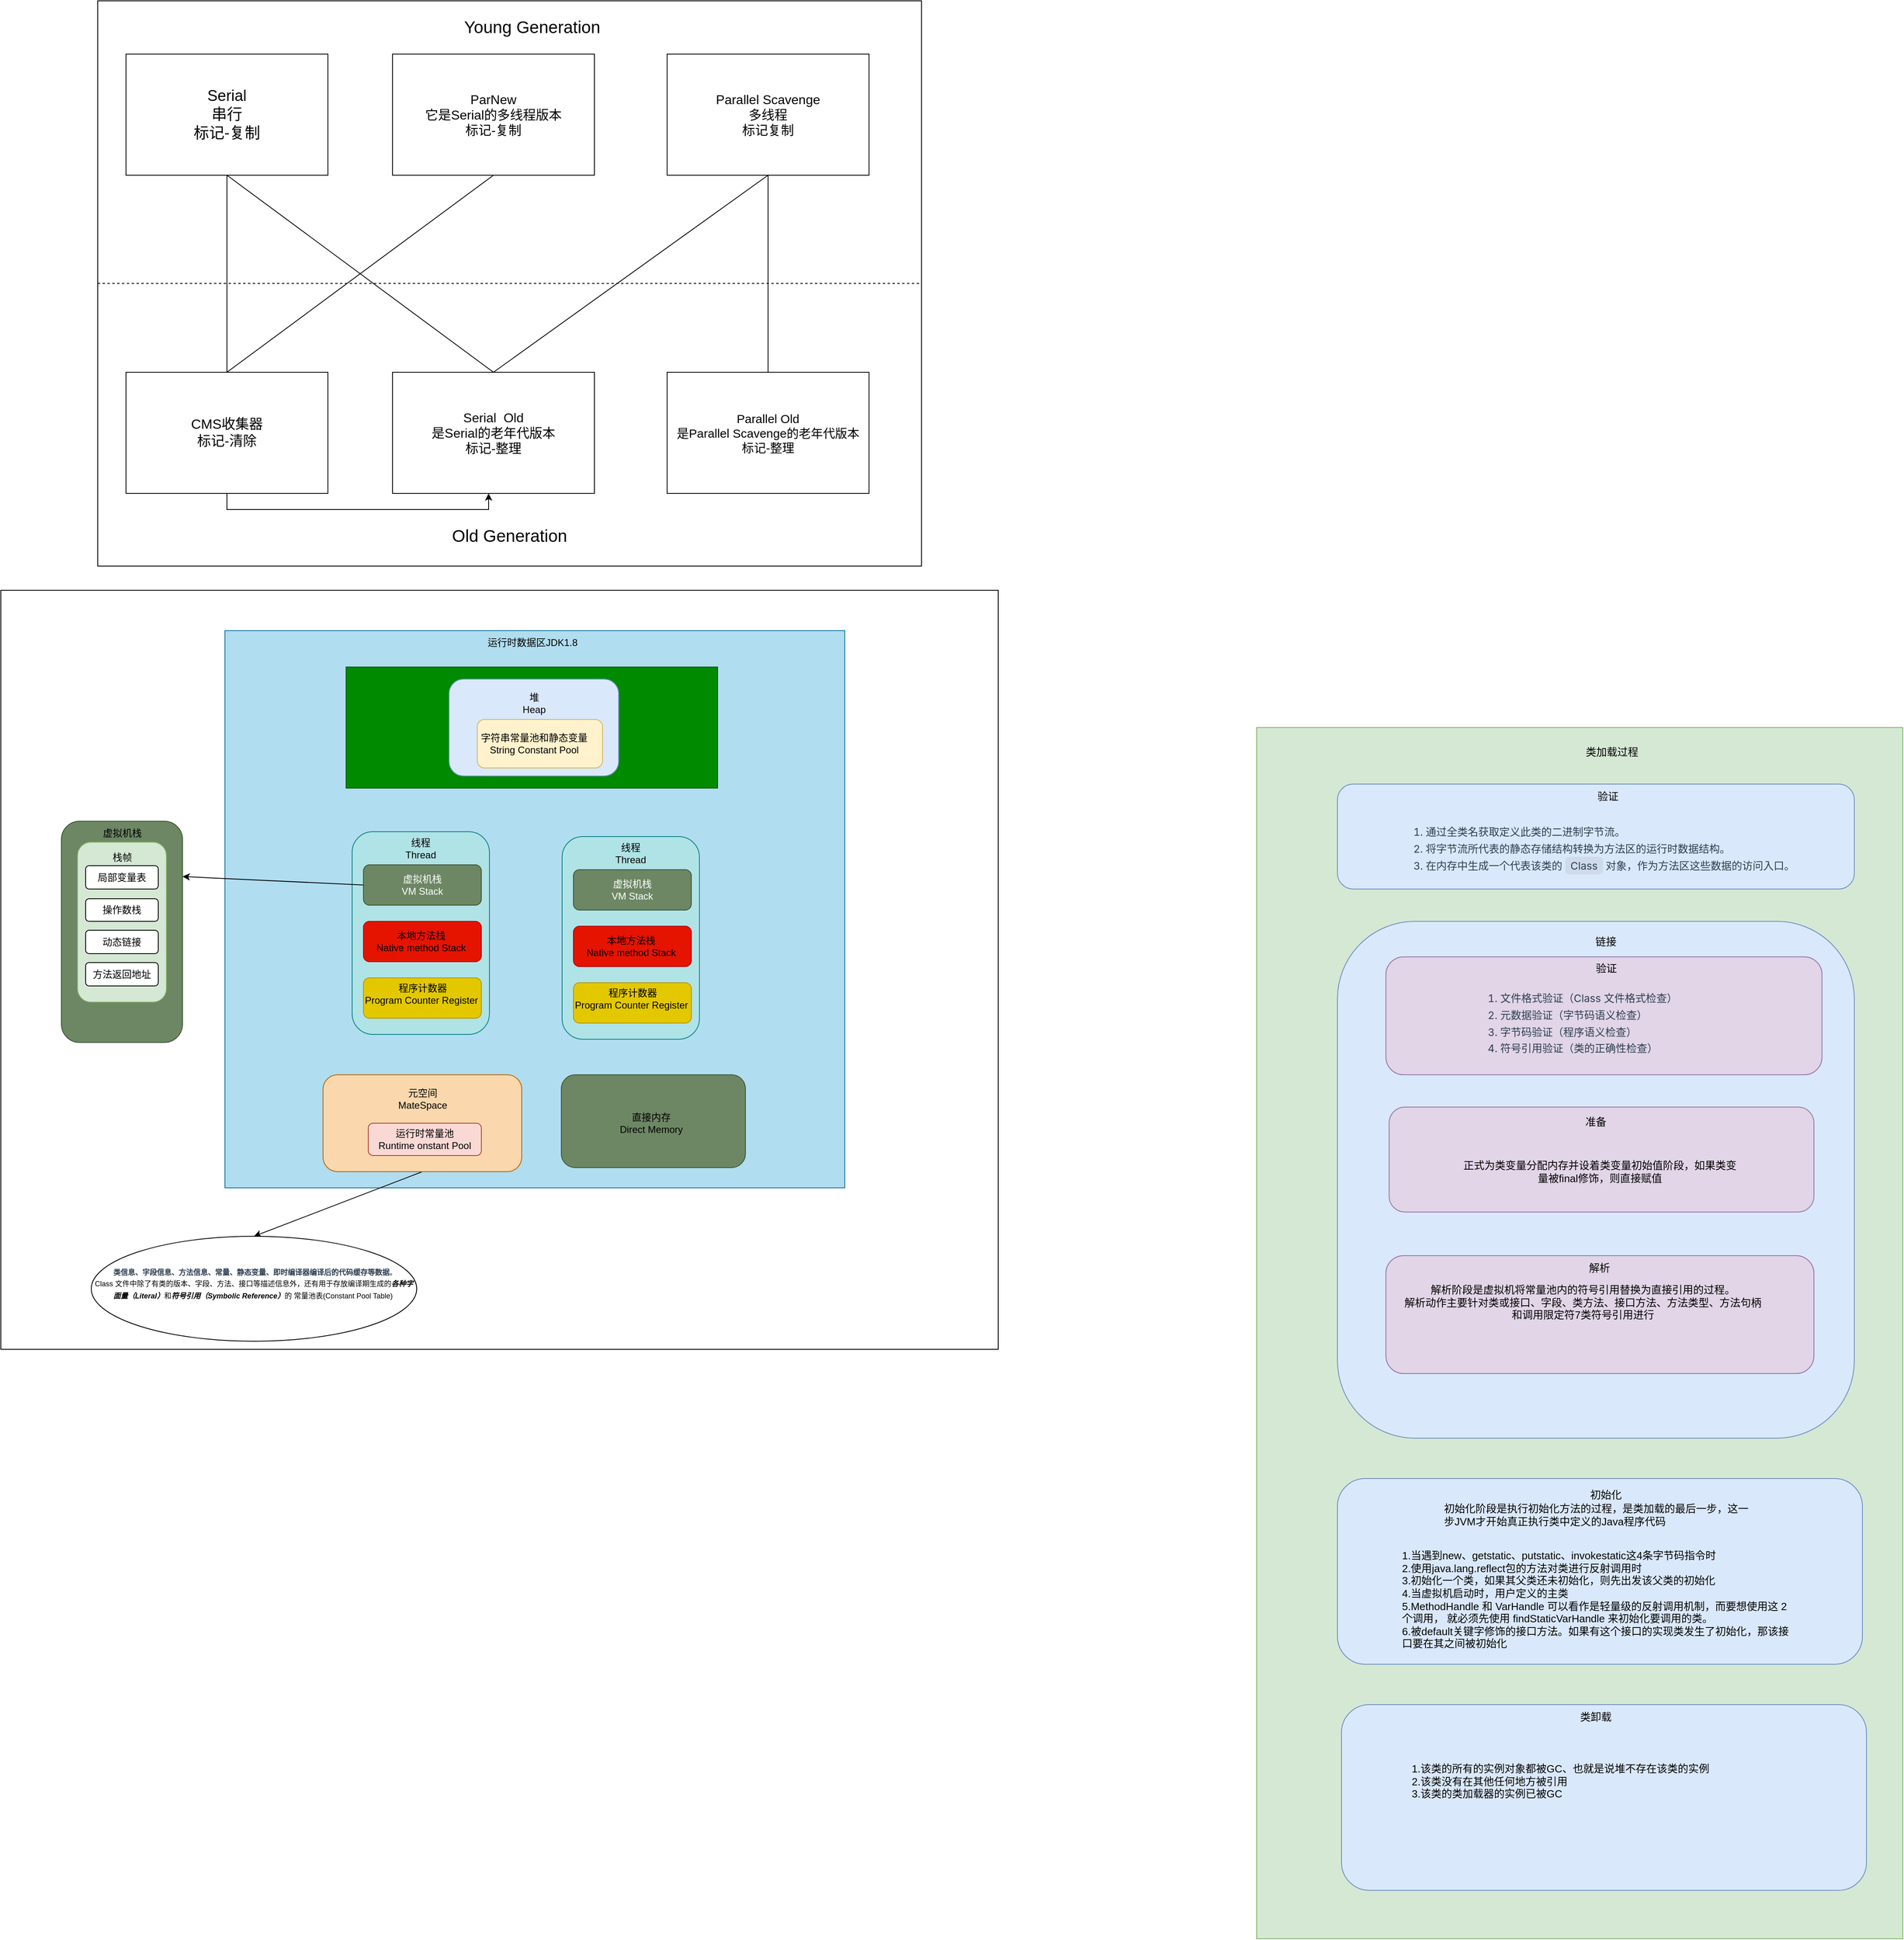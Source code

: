 <mxfile version="21.2.9" type="github">
  <diagram name="第 1 页" id="_tdODql-RHOwF0bnwexH">
    <mxGraphModel dx="1907" dy="758" grid="1" gridSize="10" guides="1" tooltips="1" connect="1" arrows="1" fold="1" page="1" pageScale="1" pageWidth="827" pageHeight="1169" math="0" shadow="0">
      <root>
        <mxCell id="0" />
        <mxCell id="1" parent="0" />
        <mxCell id="1udKDLczhn83nqekfiIC-46" value="" style="rounded=0;whiteSpace=wrap;html=1;" parent="1" vertex="1">
          <mxGeometry x="-95" y="870" width="1235" height="940" as="geometry" />
        </mxCell>
        <mxCell id="6Xqe4w2kYzw0qAbWdILb-1" value="" style="rounded=0;whiteSpace=wrap;html=1;" parent="1" vertex="1">
          <mxGeometry x="25" y="140" width="1020" height="700" as="geometry" />
        </mxCell>
        <mxCell id="6Xqe4w2kYzw0qAbWdILb-2" value="" style="endArrow=none;html=1;rounded=0;exitX=0;exitY=0.5;exitDx=0;exitDy=0;entryX=1;entryY=0.5;entryDx=0;entryDy=0;dashed=1;" parent="1" source="6Xqe4w2kYzw0qAbWdILb-1" target="6Xqe4w2kYzw0qAbWdILb-1" edge="1">
          <mxGeometry width="50" height="50" relative="1" as="geometry">
            <mxPoint x="390" y="450" as="sourcePoint" />
            <mxPoint x="440" y="400" as="targetPoint" />
          </mxGeometry>
        </mxCell>
        <mxCell id="6Xqe4w2kYzw0qAbWdILb-25" style="rounded=0;orthogonalLoop=1;jettySize=auto;html=1;exitX=0.5;exitY=1;exitDx=0;exitDy=0;entryX=0.5;entryY=0;entryDx=0;entryDy=0;strokeColor=default;endArrow=none;endFill=0;" parent="1" source="6Xqe4w2kYzw0qAbWdILb-3" target="6Xqe4w2kYzw0qAbWdILb-8" edge="1">
          <mxGeometry relative="1" as="geometry" />
        </mxCell>
        <mxCell id="6Xqe4w2kYzw0qAbWdILb-26" style="rounded=0;orthogonalLoop=1;jettySize=auto;html=1;exitX=0.5;exitY=1;exitDx=0;exitDy=0;entryX=0.5;entryY=0;entryDx=0;entryDy=0;endArrow=none;endFill=0;" parent="1" source="6Xqe4w2kYzw0qAbWdILb-3" target="6Xqe4w2kYzw0qAbWdILb-6" edge="1">
          <mxGeometry relative="1" as="geometry" />
        </mxCell>
        <mxCell id="6Xqe4w2kYzw0qAbWdILb-3" value="&lt;font style=&quot;font-size: 19px;&quot;&gt;Serial&lt;br&gt;串行&lt;br&gt;标记-复制&lt;br&gt;&lt;/font&gt;" style="rounded=0;whiteSpace=wrap;html=1;flipV=1;flipH=1;" parent="1" vertex="1">
          <mxGeometry x="60" y="206" width="250" height="150" as="geometry" />
        </mxCell>
        <mxCell id="6Xqe4w2kYzw0qAbWdILb-27" style="rounded=0;orthogonalLoop=1;jettySize=auto;html=1;exitX=0.5;exitY=1;exitDx=0;exitDy=0;entryX=0.5;entryY=0;entryDx=0;entryDy=0;endArrow=none;endFill=0;" parent="1" source="6Xqe4w2kYzw0qAbWdILb-4" target="6Xqe4w2kYzw0qAbWdILb-8" edge="1">
          <mxGeometry relative="1" as="geometry" />
        </mxCell>
        <mxCell id="6Xqe4w2kYzw0qAbWdILb-4" value="&lt;font style=&quot;font-size: 16px;&quot;&gt;ParNew&lt;br&gt;它是Serial的多线程版本&lt;br&gt;标记-复制&lt;/font&gt;" style="rounded=0;whiteSpace=wrap;html=1;flipV=1;flipH=1;" parent="1" vertex="1">
          <mxGeometry x="390" y="206" width="250" height="150" as="geometry" />
        </mxCell>
        <mxCell id="6Xqe4w2kYzw0qAbWdILb-28" style="rounded=0;orthogonalLoop=1;jettySize=auto;html=1;exitX=0.5;exitY=1;exitDx=0;exitDy=0;entryX=0.5;entryY=0;entryDx=0;entryDy=0;endArrow=none;endFill=0;" parent="1" source="6Xqe4w2kYzw0qAbWdILb-5" target="6Xqe4w2kYzw0qAbWdILb-6" edge="1">
          <mxGeometry relative="1" as="geometry" />
        </mxCell>
        <mxCell id="6Xqe4w2kYzw0qAbWdILb-29" style="edgeStyle=orthogonalEdgeStyle;rounded=0;orthogonalLoop=1;jettySize=auto;html=1;exitX=0.5;exitY=1;exitDx=0;exitDy=0;endArrow=none;endFill=0;" parent="1" source="6Xqe4w2kYzw0qAbWdILb-5" target="6Xqe4w2kYzw0qAbWdILb-7" edge="1">
          <mxGeometry relative="1" as="geometry" />
        </mxCell>
        <mxCell id="6Xqe4w2kYzw0qAbWdILb-5" value="&lt;font style=&quot;font-size: 16px;&quot;&gt;Parallel Scavenge&lt;br&gt;多线程&lt;br&gt;标记复制&lt;/font&gt;" style="rounded=0;whiteSpace=wrap;html=1;flipV=1;flipH=1;" parent="1" vertex="1">
          <mxGeometry x="730" y="206" width="250" height="150" as="geometry" />
        </mxCell>
        <mxCell id="6Xqe4w2kYzw0qAbWdILb-6" value="&lt;font style=&quot;font-size: 16px;&quot;&gt;Serial &amp;nbsp;Old&lt;br&gt;是Serial的老年代版本&lt;br&gt;标记-整理&lt;/font&gt;" style="rounded=0;whiteSpace=wrap;html=1;flipH=1;flipV=1;" parent="1" vertex="1">
          <mxGeometry x="390" y="600" width="250" height="150" as="geometry" />
        </mxCell>
        <mxCell id="6Xqe4w2kYzw0qAbWdILb-7" value="&lt;font style=&quot;font-size: 15px;&quot;&gt;Parallel Old&lt;br&gt;是Parallel Scavenge的老年代版本&lt;br&gt;标记-整理&lt;br&gt;&lt;/font&gt;" style="rounded=0;whiteSpace=wrap;html=1;flipH=1;flipV=1;" parent="1" vertex="1">
          <mxGeometry x="730" y="600" width="250" height="150" as="geometry" />
        </mxCell>
        <mxCell id="6Xqe4w2kYzw0qAbWdILb-30" style="edgeStyle=orthogonalEdgeStyle;rounded=0;orthogonalLoop=1;jettySize=auto;html=1;exitX=0.5;exitY=1;exitDx=0;exitDy=0;entryX=0.524;entryY=0;entryDx=0;entryDy=0;entryPerimeter=0;" parent="1" source="6Xqe4w2kYzw0qAbWdILb-8" target="6Xqe4w2kYzw0qAbWdILb-6" edge="1">
          <mxGeometry relative="1" as="geometry" />
        </mxCell>
        <mxCell id="6Xqe4w2kYzw0qAbWdILb-8" value="&lt;font style=&quot;font-size: 17px;&quot;&gt;CMS收集器&lt;br&gt;标记-清除&lt;br&gt;&lt;/font&gt;" style="rounded=0;whiteSpace=wrap;html=1;flipH=1;flipV=1;" parent="1" vertex="1">
          <mxGeometry x="60" y="600" width="250" height="150" as="geometry" />
        </mxCell>
        <mxCell id="6Xqe4w2kYzw0qAbWdILb-32" value="&lt;font style=&quot;font-size: 21px;&quot;&gt;Young Generation&lt;/font&gt;" style="rounded=0;whiteSpace=wrap;html=1;strokeWidth=1;strokeColor=#ffffff;" parent="1" vertex="1">
          <mxGeometry x="420" y="150" width="286" height="44" as="geometry" />
        </mxCell>
        <mxCell id="6Xqe4w2kYzw0qAbWdILb-33" value="&lt;font style=&quot;font-size: 21px;&quot;&gt;Old Generation&lt;/font&gt;" style="rounded=0;whiteSpace=wrap;html=1;strokeWidth=1;strokeColor=#ffffff;" parent="1" vertex="1">
          <mxGeometry x="392" y="780" width="286" height="44" as="geometry" />
        </mxCell>
        <mxCell id="1udKDLczhn83nqekfiIC-1" value="" style="rounded=0;whiteSpace=wrap;html=1;fillColor=#b1ddf0;strokeColor=#10739e;" parent="1" vertex="1">
          <mxGeometry x="182.5" y="920" width="767.5" height="690" as="geometry" />
        </mxCell>
        <mxCell id="1udKDLczhn83nqekfiIC-2" value="" style="rounded=0;whiteSpace=wrap;html=1;fillColor=#008a00;fontColor=#ffffff;strokeColor=#005700;" parent="1" vertex="1">
          <mxGeometry x="332.5" y="965" width="460" height="150" as="geometry" />
        </mxCell>
        <mxCell id="1udKDLczhn83nqekfiIC-3" value="运行时数据区JDK1.8" style="text;html=1;align=center;verticalAlign=middle;resizable=0;points=[];autosize=1;strokeColor=none;fillColor=none;" parent="1" vertex="1">
          <mxGeometry x="498" y="920" width="130" height="30" as="geometry" />
        </mxCell>
        <mxCell id="1udKDLczhn83nqekfiIC-5" value="" style="rounded=1;whiteSpace=wrap;html=1;fillColor=#dae8fc;strokeColor=#6c8ebf;" parent="1" vertex="1">
          <mxGeometry x="460" y="980" width="210" height="120" as="geometry" />
        </mxCell>
        <mxCell id="1udKDLczhn83nqekfiIC-4" value="堆&lt;br&gt;Heap" style="text;html=1;align=center;verticalAlign=middle;resizable=0;points=[];autosize=1;strokeColor=none;fillColor=none;" parent="1" vertex="1">
          <mxGeometry x="540" y="990" width="50" height="40" as="geometry" />
        </mxCell>
        <mxCell id="1udKDLczhn83nqekfiIC-8" value="" style="rounded=1;whiteSpace=wrap;html=1;fillColor=#fff2cc;strokeColor=#d6b656;" parent="1" vertex="1">
          <mxGeometry x="495" y="1030" width="155" height="60" as="geometry" />
        </mxCell>
        <mxCell id="1udKDLczhn83nqekfiIC-9" value="字符串常量池和静态变量&lt;br&gt;String Constant Pool" style="text;html=1;align=center;verticalAlign=middle;resizable=0;points=[];autosize=1;strokeColor=none;fillColor=none;" parent="1" vertex="1">
          <mxGeometry x="485" y="1040" width="160" height="40" as="geometry" />
        </mxCell>
        <mxCell id="1udKDLczhn83nqekfiIC-10" value="" style="rounded=1;whiteSpace=wrap;html=1;fillColor=#b0e3e6;strokeColor=#0e8088;" parent="1" vertex="1">
          <mxGeometry x="340" y="1169" width="170" height="251" as="geometry" />
        </mxCell>
        <mxCell id="1udKDLczhn83nqekfiIC-11" value="线程&lt;br&gt;Thread" style="text;html=1;strokeColor=none;fillColor=none;align=center;verticalAlign=middle;whiteSpace=wrap;rounded=0;" parent="1" vertex="1">
          <mxGeometry x="395" y="1175" width="60" height="30" as="geometry" />
        </mxCell>
        <mxCell id="1udKDLczhn83nqekfiIC-38" style="rounded=0;orthogonalLoop=1;jettySize=auto;html=1;exitX=0;exitY=0.5;exitDx=0;exitDy=0;entryX=1;entryY=0.25;entryDx=0;entryDy=0;" parent="1" source="1udKDLczhn83nqekfiIC-12" target="1udKDLczhn83nqekfiIC-30" edge="1">
          <mxGeometry relative="1" as="geometry" />
        </mxCell>
        <mxCell id="1udKDLczhn83nqekfiIC-12" value="虚拟机栈&lt;br&gt;VM Stack" style="rounded=1;whiteSpace=wrap;html=1;fillColor=#6d8764;fontColor=#ffffff;strokeColor=#3A5431;" parent="1" vertex="1">
          <mxGeometry x="354" y="1210" width="146" height="50" as="geometry" />
        </mxCell>
        <mxCell id="1udKDLczhn83nqekfiIC-13" value="" style="rounded=1;whiteSpace=wrap;html=1;fillColor=#e51400;fontColor=#ffffff;strokeColor=#B20000;" parent="1" vertex="1">
          <mxGeometry x="354" y="1280" width="146" height="50" as="geometry" />
        </mxCell>
        <mxCell id="1udKDLczhn83nqekfiIC-14" value="本地方法栈&lt;br&gt;Native method Stack" style="text;html=1;align=center;verticalAlign=middle;resizable=0;points=[];autosize=1;strokeColor=none;fillColor=none;" parent="1" vertex="1">
          <mxGeometry x="360" y="1285" width="130" height="40" as="geometry" />
        </mxCell>
        <mxCell id="1udKDLczhn83nqekfiIC-15" value="" style="rounded=1;whiteSpace=wrap;html=1;fillColor=#e3c800;fontColor=#000000;strokeColor=#B09500;" parent="1" vertex="1">
          <mxGeometry x="354" y="1350" width="146" height="50" as="geometry" />
        </mxCell>
        <mxCell id="1udKDLczhn83nqekfiIC-16" value="程序计数器&lt;br&gt;Program Counter Register&amp;nbsp;" style="text;html=1;align=center;verticalAlign=middle;resizable=0;points=[];autosize=1;strokeColor=none;fillColor=none;" parent="1" vertex="1">
          <mxGeometry x="342" y="1350" width="170" height="40" as="geometry" />
        </mxCell>
        <mxCell id="1udKDLczhn83nqekfiIC-18" value="" style="rounded=1;whiteSpace=wrap;html=1;fillColor=#b0e3e6;strokeColor=#0e8088;" parent="1" vertex="1">
          <mxGeometry x="600" y="1175" width="170" height="251" as="geometry" />
        </mxCell>
        <mxCell id="1udKDLczhn83nqekfiIC-19" value="线程&lt;br&gt;Thread" style="text;html=1;strokeColor=none;fillColor=none;align=center;verticalAlign=middle;whiteSpace=wrap;rounded=0;" parent="1" vertex="1">
          <mxGeometry x="655" y="1181" width="60" height="30" as="geometry" />
        </mxCell>
        <mxCell id="1udKDLczhn83nqekfiIC-20" value="虚拟机栈&lt;br&gt;VM Stack" style="rounded=1;whiteSpace=wrap;html=1;fillColor=#6d8764;fontColor=#ffffff;strokeColor=#3A5431;" parent="1" vertex="1">
          <mxGeometry x="614" y="1216" width="146" height="50" as="geometry" />
        </mxCell>
        <mxCell id="1udKDLczhn83nqekfiIC-21" value="" style="rounded=1;whiteSpace=wrap;html=1;fillColor=#e51400;fontColor=#ffffff;strokeColor=#B20000;" parent="1" vertex="1">
          <mxGeometry x="614" y="1286" width="146" height="50" as="geometry" />
        </mxCell>
        <mxCell id="1udKDLczhn83nqekfiIC-22" value="本地方法栈&lt;br&gt;Native method Stack" style="text;html=1;align=center;verticalAlign=middle;resizable=0;points=[];autosize=1;strokeColor=none;fillColor=none;" parent="1" vertex="1">
          <mxGeometry x="620" y="1291" width="130" height="40" as="geometry" />
        </mxCell>
        <mxCell id="1udKDLczhn83nqekfiIC-23" value="" style="rounded=1;whiteSpace=wrap;html=1;fillColor=#e3c800;fontColor=#000000;strokeColor=#B09500;" parent="1" vertex="1">
          <mxGeometry x="614" y="1356" width="146" height="50" as="geometry" />
        </mxCell>
        <mxCell id="1udKDLczhn83nqekfiIC-24" value="程序计数器&lt;br&gt;Program Counter Register&amp;nbsp;" style="text;html=1;align=center;verticalAlign=middle;resizable=0;points=[];autosize=1;strokeColor=none;fillColor=none;" parent="1" vertex="1">
          <mxGeometry x="602" y="1356" width="170" height="40" as="geometry" />
        </mxCell>
        <mxCell id="1udKDLczhn83nqekfiIC-45" style="rounded=0;orthogonalLoop=1;jettySize=auto;html=1;exitX=0.5;exitY=1;exitDx=0;exitDy=0;entryX=0.5;entryY=0;entryDx=0;entryDy=0;" parent="1" source="1udKDLczhn83nqekfiIC-25" target="1udKDLczhn83nqekfiIC-43" edge="1">
          <mxGeometry relative="1" as="geometry" />
        </mxCell>
        <mxCell id="1udKDLczhn83nqekfiIC-25" value="" style="rounded=1;whiteSpace=wrap;html=1;fillColor=#fad7ac;strokeColor=#b46504;" parent="1" vertex="1">
          <mxGeometry x="304" y="1470" width="246" height="120" as="geometry" />
        </mxCell>
        <mxCell id="1udKDLczhn83nqekfiIC-26" value="元空间&lt;br&gt;MateSpace" style="text;html=1;align=center;verticalAlign=middle;resizable=0;points=[];autosize=1;strokeColor=none;fillColor=none;" parent="1" vertex="1">
          <mxGeometry x="387" y="1480" width="80" height="40" as="geometry" />
        </mxCell>
        <mxCell id="1udKDLczhn83nqekfiIC-27" value="运行时常量池&lt;br&gt;Runtime onstant Pool" style="rounded=1;whiteSpace=wrap;html=1;fillColor=#fad9d5;strokeColor=#ae4132;" parent="1" vertex="1">
          <mxGeometry x="360" y="1530" width="140" height="40" as="geometry" />
        </mxCell>
        <mxCell id="1udKDLczhn83nqekfiIC-28" value="" style="rounded=1;whiteSpace=wrap;html=1;fillColor=#6d8764;fontColor=#ffffff;strokeColor=#3A5431;" parent="1" vertex="1">
          <mxGeometry x="599" y="1470" width="228" height="115" as="geometry" />
        </mxCell>
        <mxCell id="1udKDLczhn83nqekfiIC-29" value="直接内存&lt;br&gt;Direct Memory" style="text;html=1;align=center;verticalAlign=middle;resizable=0;points=[];autosize=1;strokeColor=none;fillColor=none;" parent="1" vertex="1">
          <mxGeometry x="660" y="1510" width="100" height="40" as="geometry" />
        </mxCell>
        <mxCell id="1udKDLczhn83nqekfiIC-30" value="" style="rounded=1;whiteSpace=wrap;html=1;fillColor=#6D8764;fontColor=#ffffff;strokeColor=#3A5431;" parent="1" vertex="1">
          <mxGeometry x="-20" y="1156" width="150" height="274" as="geometry" />
        </mxCell>
        <mxCell id="1udKDLczhn83nqekfiIC-31" value="虚拟机栈" style="text;html=1;align=center;verticalAlign=middle;resizable=0;points=[];autosize=1;strokeColor=none;fillColor=none;" parent="1" vertex="1">
          <mxGeometry x="20" y="1156" width="70" height="30" as="geometry" />
        </mxCell>
        <mxCell id="1udKDLczhn83nqekfiIC-32" value="" style="rounded=1;whiteSpace=wrap;html=1;fillColor=#d5e8d4;strokeColor=#82b366;" parent="1" vertex="1">
          <mxGeometry y="1182" width="110" height="198" as="geometry" />
        </mxCell>
        <mxCell id="1udKDLczhn83nqekfiIC-33" value="栈帧" style="text;html=1;align=center;verticalAlign=middle;resizable=0;points=[];autosize=1;strokeColor=none;fillColor=none;" parent="1" vertex="1">
          <mxGeometry x="30" y="1186" width="50" height="30" as="geometry" />
        </mxCell>
        <mxCell id="1udKDLczhn83nqekfiIC-34" value="局部变量表" style="rounded=1;whiteSpace=wrap;html=1;" parent="1" vertex="1">
          <mxGeometry x="10" y="1211" width="90" height="29" as="geometry" />
        </mxCell>
        <mxCell id="1udKDLczhn83nqekfiIC-35" value="操作数栈" style="rounded=1;whiteSpace=wrap;html=1;" parent="1" vertex="1">
          <mxGeometry x="10" y="1252" width="90" height="28" as="geometry" />
        </mxCell>
        <mxCell id="1udKDLczhn83nqekfiIC-36" value="动态链接" style="rounded=1;whiteSpace=wrap;html=1;" parent="1" vertex="1">
          <mxGeometry x="10" y="1291" width="90" height="29" as="geometry" />
        </mxCell>
        <mxCell id="1udKDLczhn83nqekfiIC-37" value="方法返回地址" style="rounded=1;whiteSpace=wrap;html=1;" parent="1" vertex="1">
          <mxGeometry x="10" y="1331" width="90" height="29" as="geometry" />
        </mxCell>
        <mxCell id="1udKDLczhn83nqekfiIC-43" value="&lt;font style=&quot;font-size: 9px;&quot;&gt;&amp;nbsp;&lt;span style=&quot;font-weight: 600; caret-color: rgb(44, 62, 80); color: rgb(44, 62, 80); font-family: -apple-system, BlinkMacSystemFont, &amp;quot;Segoe UI&amp;quot;, Roboto, Oxygen, Ubuntu, Cantarell, &amp;quot;Fira Sans&amp;quot;, &amp;quot;Droid Sans&amp;quot;, &amp;quot;Helvetica Neue&amp;quot;, STHeiti, &amp;quot;Microsoft YaHei&amp;quot;, SimSun, sans-serif; text-align: justify;&quot;&gt;类信息、字段信息、方法信息、常量、静态变量、即时编译器编译后的代码缓存等数据&lt;/span&gt;。&lt;br&gt;Class 文件中除了有类的版本、字段、方法、接口等描述信息外，还有用于存放编译期生成的&lt;b&gt;&lt;i&gt;各种字面量（Literal）&lt;/i&gt;&lt;/b&gt;和&lt;b&gt;&lt;i&gt;符号引用（Symbolic Reference）&lt;/i&gt;&lt;/b&gt;的 常量池表(Constant Pool Table)&amp;nbsp;&lt;br&gt;&lt;span style=&quot;caret-color: rgb(44, 62, 80); color: rgb(44, 62, 80); font-family: -apple-system, BlinkMacSystemFont, &amp;quot;Segoe UI&amp;quot;, Roboto, Oxygen, Ubuntu, Cantarell, &amp;quot;Fira Sans&amp;quot;, &amp;quot;Droid Sans&amp;quot;, &amp;quot;Helvetica Neue&amp;quot;, STHeiti, &amp;quot;Microsoft YaHei&amp;quot;, SimSun, sans-serif; text-align: justify; background-color: rgb(255, 255, 255);&quot;&gt;&lt;br&gt;&lt;/span&gt;&lt;/font&gt;" style="ellipse;whiteSpace=wrap;html=1;" parent="1" vertex="1">
          <mxGeometry x="17" y="1670" width="403" height="130" as="geometry" />
        </mxCell>
        <mxCell id="WcxZRaSRwMAs-RTfd-xi-1" value="" style="rounded=0;whiteSpace=wrap;html=1;fillColor=#d5e8d4;strokeColor=#82b366;fontSize=13;" vertex="1" parent="1">
          <mxGeometry x="1460" y="1040" width="800" height="1500" as="geometry" />
        </mxCell>
        <mxCell id="WcxZRaSRwMAs-RTfd-xi-4" value="" style="rounded=1;whiteSpace=wrap;html=1;fillColor=#dae8fc;strokeColor=#6c8ebf;fontSize=13;" vertex="1" parent="1">
          <mxGeometry x="1560" y="1110" width="640" height="130" as="geometry" />
        </mxCell>
        <mxCell id="WcxZRaSRwMAs-RTfd-xi-5" value="&lt;font style=&quot;font-size: 13px;&quot;&gt;验证&lt;/font&gt;" style="text;html=1;strokeColor=none;fillColor=none;align=center;verticalAlign=middle;whiteSpace=wrap;rounded=0;fontSize=13;" vertex="1" parent="1">
          <mxGeometry x="1850" y="1109" width="90" height="31" as="geometry" />
        </mxCell>
        <mxCell id="WcxZRaSRwMAs-RTfd-xi-6" value="&lt;font style=&quot;font-size: 13px;&quot;&gt;类加载过程&lt;/font&gt;" style="text;html=1;strokeColor=none;fillColor=none;align=center;verticalAlign=middle;whiteSpace=wrap;rounded=0;fontSize=13;" vertex="1" parent="1">
          <mxGeometry x="1830" y="1050" width="140" height="40" as="geometry" />
        </mxCell>
        <mxCell id="WcxZRaSRwMAs-RTfd-xi-7" value="" style="rounded=1;whiteSpace=wrap;html=1;fillColor=#dae8fc;strokeColor=#6c8ebf;fontSize=13;" vertex="1" parent="1">
          <mxGeometry x="1560" y="1280" width="640" height="640" as="geometry" />
        </mxCell>
        <mxCell id="WcxZRaSRwMAs-RTfd-xi-9" value="&lt;font style=&quot;font-size: 13px;&quot;&gt;链接&lt;/font&gt;" style="text;html=1;strokeColor=none;fillColor=none;align=center;verticalAlign=middle;whiteSpace=wrap;rounded=0;fontSize=13;" vertex="1" parent="1">
          <mxGeometry x="1830" y="1285" width="125" height="39" as="geometry" />
        </mxCell>
        <mxCell id="WcxZRaSRwMAs-RTfd-xi-10" value="" style="rounded=1;whiteSpace=wrap;html=1;fillColor=#dae8fc;strokeColor=#6c8ebf;fontSize=13;" vertex="1" parent="1">
          <mxGeometry x="1560" y="1970" width="650" height="230" as="geometry" />
        </mxCell>
        <mxCell id="WcxZRaSRwMAs-RTfd-xi-11" value="&lt;font style=&quot;font-size: 13px;&quot;&gt;初始化&lt;/font&gt;" style="text;html=1;strokeColor=none;fillColor=none;align=center;verticalAlign=middle;whiteSpace=wrap;rounded=0;fontSize=13;" vertex="1" parent="1">
          <mxGeometry x="1843" y="1970" width="99" height="40" as="geometry" />
        </mxCell>
        <mxCell id="WcxZRaSRwMAs-RTfd-xi-12" value="&lt;ol style=&quot;font-size: 13px; text-align: start; line-height: 1.6; overflow-wrap: break-word; padding-inline-start: 1.2em; caret-color: rgb(44, 62, 80); color: rgb(44, 62, 80); font-family: -apple-system, BlinkMacSystemFont, &amp;quot;Segoe UI&amp;quot;, Roboto, Oxygen, Ubuntu, Cantarell, &amp;quot;Fira Sans&amp;quot;, &amp;quot;Droid Sans&amp;quot;, &amp;quot;Helvetica Neue&amp;quot;, STHeiti, &amp;quot;Microsoft YaHei&amp;quot;, SimSun, sans-serif;&quot;&gt;&lt;li style=&quot;font-size: 13px;&quot;&gt;通过全类名获取定义此类的二进制字节流。&lt;/li&gt;&lt;li style=&quot;font-size: 13px;&quot;&gt;将字节流所代表的静态存储结构转换为方法区的运行时数据结构。&lt;/li&gt;&lt;li style=&quot;font-size: 13px;&quot;&gt;在内存中生成一个代表该类的&amp;nbsp;&lt;code style=&quot;margin: 0px; padding: 0.2rem 0.4rem; border-top-left-radius: 5px; border-top-right-radius: 5px; border-bottom-right-radius: 5px; border-bottom-left-radius: 5px; background-color: rgba(127, 127, 127, 0.12); font-size: 13px; overflow-wrap: break-word; font-family: var(--font-family-mono); transition: background var(--color-transition),color var(--color-transition);&quot;&gt;Class&lt;/code&gt;&amp;nbsp;对象，作为方法区这些数据的访问入口。&lt;/li&gt;&lt;/ol&gt;" style="text;html=1;strokeColor=none;fillColor=none;align=center;verticalAlign=middle;whiteSpace=wrap;rounded=0;fontSize=13;" vertex="1" parent="1">
          <mxGeometry x="1600" y="1140" width="580" height="100" as="geometry" />
        </mxCell>
        <mxCell id="WcxZRaSRwMAs-RTfd-xi-13" value="" style="rounded=1;whiteSpace=wrap;html=1;fillColor=#e1d5e7;strokeColor=#9673a6;fontSize=13;" vertex="1" parent="1">
          <mxGeometry x="1620" y="1324" width="540" height="146" as="geometry" />
        </mxCell>
        <mxCell id="WcxZRaSRwMAs-RTfd-xi-14" value="&lt;font style=&quot;font-size: 13px;&quot;&gt;验证&lt;/font&gt;" style="text;html=1;strokeColor=none;fillColor=none;align=center;verticalAlign=middle;whiteSpace=wrap;rounded=0;fontSize=13;" vertex="1" parent="1">
          <mxGeometry x="1858.75" y="1326" width="67.5" height="24" as="geometry" />
        </mxCell>
        <mxCell id="WcxZRaSRwMAs-RTfd-xi-17" value="&lt;ol style=&quot;font-size: 13px; line-height: 1.6; overflow-wrap: break-word; padding-inline-start: 1.2em; caret-color: rgb(44, 62, 80); color: rgb(44, 62, 80); font-family: -apple-system, BlinkMacSystemFont, &amp;quot;Segoe UI&amp;quot;, Roboto, Oxygen, Ubuntu, Cantarell, &amp;quot;Fira Sans&amp;quot;, &amp;quot;Droid Sans&amp;quot;, &amp;quot;Helvetica Neue&amp;quot;, STHeiti, &amp;quot;Microsoft YaHei&amp;quot;, SimSun, sans-serif;&quot;&gt;&lt;li style=&quot;font-size: 13px;&quot;&gt;文件格式验证（Class 文件格式检查）&lt;/li&gt;&lt;li style=&quot;font-size: 13px;&quot;&gt;元数据验证（字节码语义检查）&lt;/li&gt;&lt;li style=&quot;font-size: 13px;&quot;&gt;字节码验证（程序语义检查）&lt;/li&gt;&lt;li style=&quot;font-size: 13px;&quot;&gt;符号引用验证（类的正确性检查）&lt;/li&gt;&lt;/ol&gt;" style="text;html=1;strokeColor=none;fillColor=none;align=left;verticalAlign=middle;whiteSpace=wrap;rounded=0;fontSize=13;" vertex="1" parent="1">
          <mxGeometry x="1744" y="1356" width="302" height="100" as="geometry" />
        </mxCell>
        <mxCell id="WcxZRaSRwMAs-RTfd-xi-18" value="" style="rounded=1;whiteSpace=wrap;html=1;fillColor=#e1d5e7;strokeColor=#9673a6;fontSize=13;" vertex="1" parent="1">
          <mxGeometry x="1624" y="1510" width="526" height="130" as="geometry" />
        </mxCell>
        <mxCell id="WcxZRaSRwMAs-RTfd-xi-20" value="&lt;font style=&quot;font-size: 13px;&quot;&gt;准备&lt;/font&gt;" style="text;html=1;strokeColor=none;fillColor=none;align=center;verticalAlign=middle;whiteSpace=wrap;rounded=0;fontSize=13;" vertex="1" parent="1">
          <mxGeometry x="1850" y="1512.5" width="60" height="30" as="geometry" />
        </mxCell>
        <mxCell id="WcxZRaSRwMAs-RTfd-xi-21" value="正式为类变量分配内存并设着类变量初始值阶段，如果类变量被final修饰，则直接赋值" style="text;html=1;strokeColor=none;fillColor=none;align=center;verticalAlign=middle;whiteSpace=wrap;rounded=0;fontSize=13;" vertex="1" parent="1">
          <mxGeometry x="1710" y="1570" width="350" height="40" as="geometry" />
        </mxCell>
        <mxCell id="WcxZRaSRwMAs-RTfd-xi-22" value="" style="rounded=1;whiteSpace=wrap;html=1;fillColor=#e1d5e7;strokeColor=#9673a6;fontSize=13;" vertex="1" parent="1">
          <mxGeometry x="1620" y="1694" width="530" height="146" as="geometry" />
        </mxCell>
        <mxCell id="WcxZRaSRwMAs-RTfd-xi-23" value="&lt;font style=&quot;font-size: 13px;&quot;&gt;解析&lt;/font&gt;" style="text;html=1;align=center;verticalAlign=middle;resizable=0;points=[];autosize=1;strokeColor=none;fillColor=none;fontSize=13;" vertex="1" parent="1">
          <mxGeometry x="1858.75" y="1694" width="50" height="30" as="geometry" />
        </mxCell>
        <mxCell id="WcxZRaSRwMAs-RTfd-xi-25" value="解析阶段是虚拟机将常量池内的符号引用替换为直接引用的过程。&lt;br style=&quot;font-size: 13px;&quot;&gt;解析动作主要针对类或接口、字段、类方法、接口方法、方法类型、方法句柄和调用限定符7类符号引用进行" style="text;html=1;strokeColor=none;fillColor=none;align=center;verticalAlign=middle;whiteSpace=wrap;rounded=0;fontSize=13;" vertex="1" parent="1">
          <mxGeometry x="1638" y="1713" width="452" height="77" as="geometry" />
        </mxCell>
        <mxCell id="WcxZRaSRwMAs-RTfd-xi-26" value="初始化阶段是执行初始化方法的过程，是类加载的最后一步，这一步JVM才开始真正执行类中定义的Java程序代码" style="text;html=1;strokeColor=none;fillColor=none;align=left;verticalAlign=middle;whiteSpace=wrap;rounded=0;fontSize=13;" vertex="1" parent="1">
          <mxGeometry x="1690" y="2000" width="380" height="30" as="geometry" />
        </mxCell>
        <mxCell id="WcxZRaSRwMAs-RTfd-xi-27" value="1.当遇到new、getstatic、putstatic、invokestatic这4条字节码指令时&lt;br style=&quot;font-size: 13px;&quot;&gt;2.使用java.lang.reflect包的方法对类进行反射调用时&lt;br style=&quot;font-size: 13px;&quot;&gt;3.初始化一个类，如果其父类还未初始化，则先出发该父类的初始化&lt;br style=&quot;font-size: 13px;&quot;&gt;4.当虚拟机启动时，用户定义的主类&lt;br style=&quot;font-size: 13px;&quot;&gt;5.MethodHandle 和 VarHandle 可以看作是轻量级的反射调用机制，而要想使用这 2 个调用， 就必须先使用 findStaticVarHandle 来初始化要调用的类。&lt;br style=&quot;font-size: 13px;&quot;&gt;6.被default关键字修饰的接口方法。如果有这个接口的实现类发生了初始化，那该接口要在其之间被初始化" style="text;html=1;strokeColor=none;fillColor=none;align=left;verticalAlign=middle;whiteSpace=wrap;rounded=0;fontSize=13;" vertex="1" parent="1">
          <mxGeometry x="1638" y="2060" width="492" height="120" as="geometry" />
        </mxCell>
        <mxCell id="WcxZRaSRwMAs-RTfd-xi-29" value="" style="rounded=1;whiteSpace=wrap;html=1;fillColor=#dae8fc;strokeColor=#6c8ebf;fontSize=13;" vertex="1" parent="1">
          <mxGeometry x="1565" y="2250" width="650" height="230" as="geometry" />
        </mxCell>
        <mxCell id="WcxZRaSRwMAs-RTfd-xi-30" value="&lt;font style=&quot;font-size: 13px;&quot;&gt;类卸载&lt;/font&gt;" style="text;html=1;strokeColor=none;fillColor=none;align=center;verticalAlign=middle;whiteSpace=wrap;rounded=0;fontSize=13;" vertex="1" parent="1">
          <mxGeometry x="1850" y="2250" width="60" height="30" as="geometry" />
        </mxCell>
        <mxCell id="WcxZRaSRwMAs-RTfd-xi-31" value="1.该类的所有的实例对象都被GC、也就是说堆不存在该类的实例&lt;br style=&quot;font-size: 13px;&quot;&gt;2.该类没有在其他任何地方被引用&lt;br style=&quot;font-size: 13px;&quot;&gt;3.该类的类加载器的实例已被GC" style="text;html=1;strokeColor=none;fillColor=none;align=left;verticalAlign=middle;whiteSpace=wrap;rounded=0;fontSize=13;" vertex="1" parent="1">
          <mxGeometry x="1650" y="2290" width="460" height="110" as="geometry" />
        </mxCell>
      </root>
    </mxGraphModel>
  </diagram>
</mxfile>

